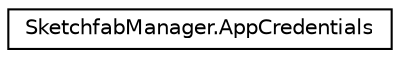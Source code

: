 digraph "Graphical Class Hierarchy"
{
 // INTERACTIVE_SVG=YES
 // LATEX_PDF_SIZE
  edge [fontname="Helvetica",fontsize="10",labelfontname="Helvetica",labelfontsize="10"];
  node [fontname="Helvetica",fontsize="10",shape=record];
  rankdir="LR";
  Node0 [label="SketchfabManager.AppCredentials",height=0.2,width=0.4,color="black", fillcolor="white", style="filled",URL="$class_mirage_x_r_1_1_sketchfab_manager_1_1_app_credentials.html",tooltip=" "];
}
